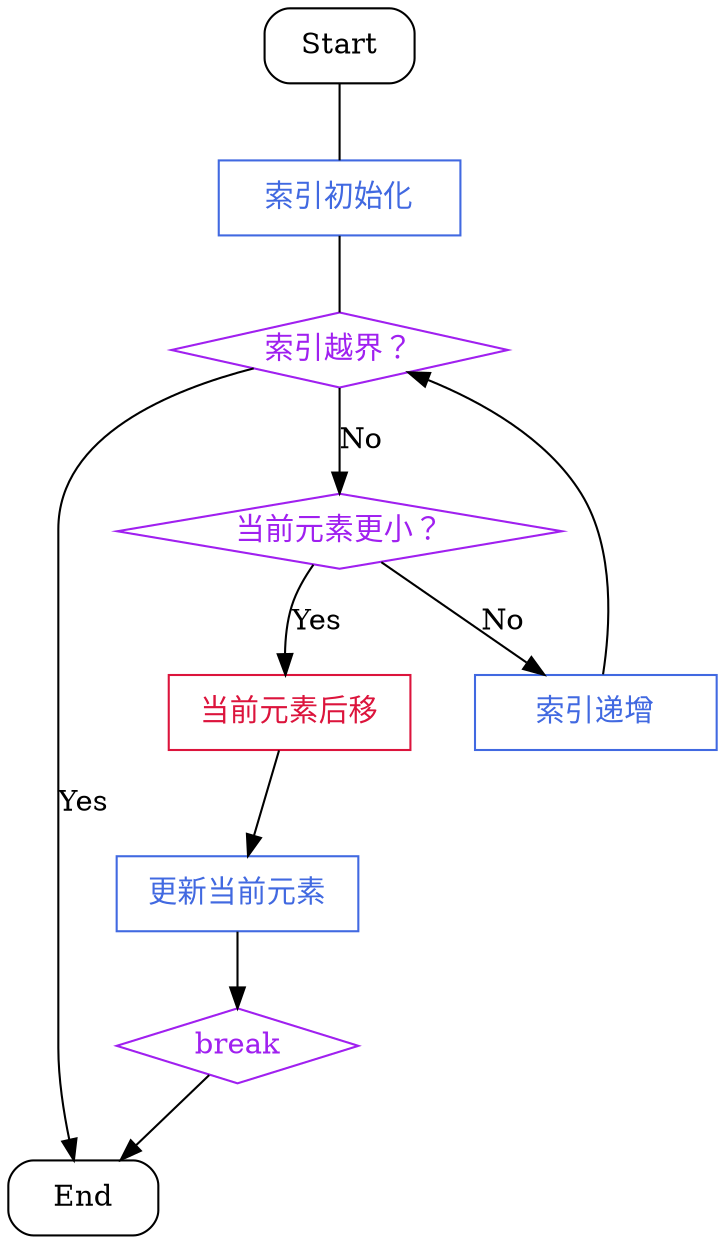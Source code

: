 digraph UpdateMaxCalories {
    # label = "Update Maximum Calories";
    bgcolor = transparent;

    /* special nodes */
    node [ shape = box, width = 1, height = 0.5 ];
    Start, End [ style = rounded ];

    /* conditional nodes */
    node [ shape = diamond, width = 1.618, color = purple, fontcolor = purple ]; 
    loop_start [ label = "索引越界？" ];   
    compare [ label = "当前元素更小？" ];
    break [ label = "break" ];

    /* variable-related nodes */
    node [ shape = rect, color = royalblue, fontcolor = royalblue ];
    initialize [ label = "索引初始化" ];
    update_index [ label = "索引递增" ];
    shift_calories [ label = "当前元素后移", color = Crimson, fontcolor = Crimson];
    update_max_calorie [ label = "更新当前元素" ];
    
    /* Edges */
    Start -> initialize -> loop_start [ arrowhead = none ];
    loop_start -> End [ label = "Yes" ];
    loop_start -> compare [ label = "No" ];
    
    subgraph {
        compare -> shift_calories [ label = "Yes"];
        shift_calories -> update_max_calorie -> break -> End;
    }

    subgraph {
        compare -> update_index [ label = "No" ];
        update_index -> loop_start;
    }
}
